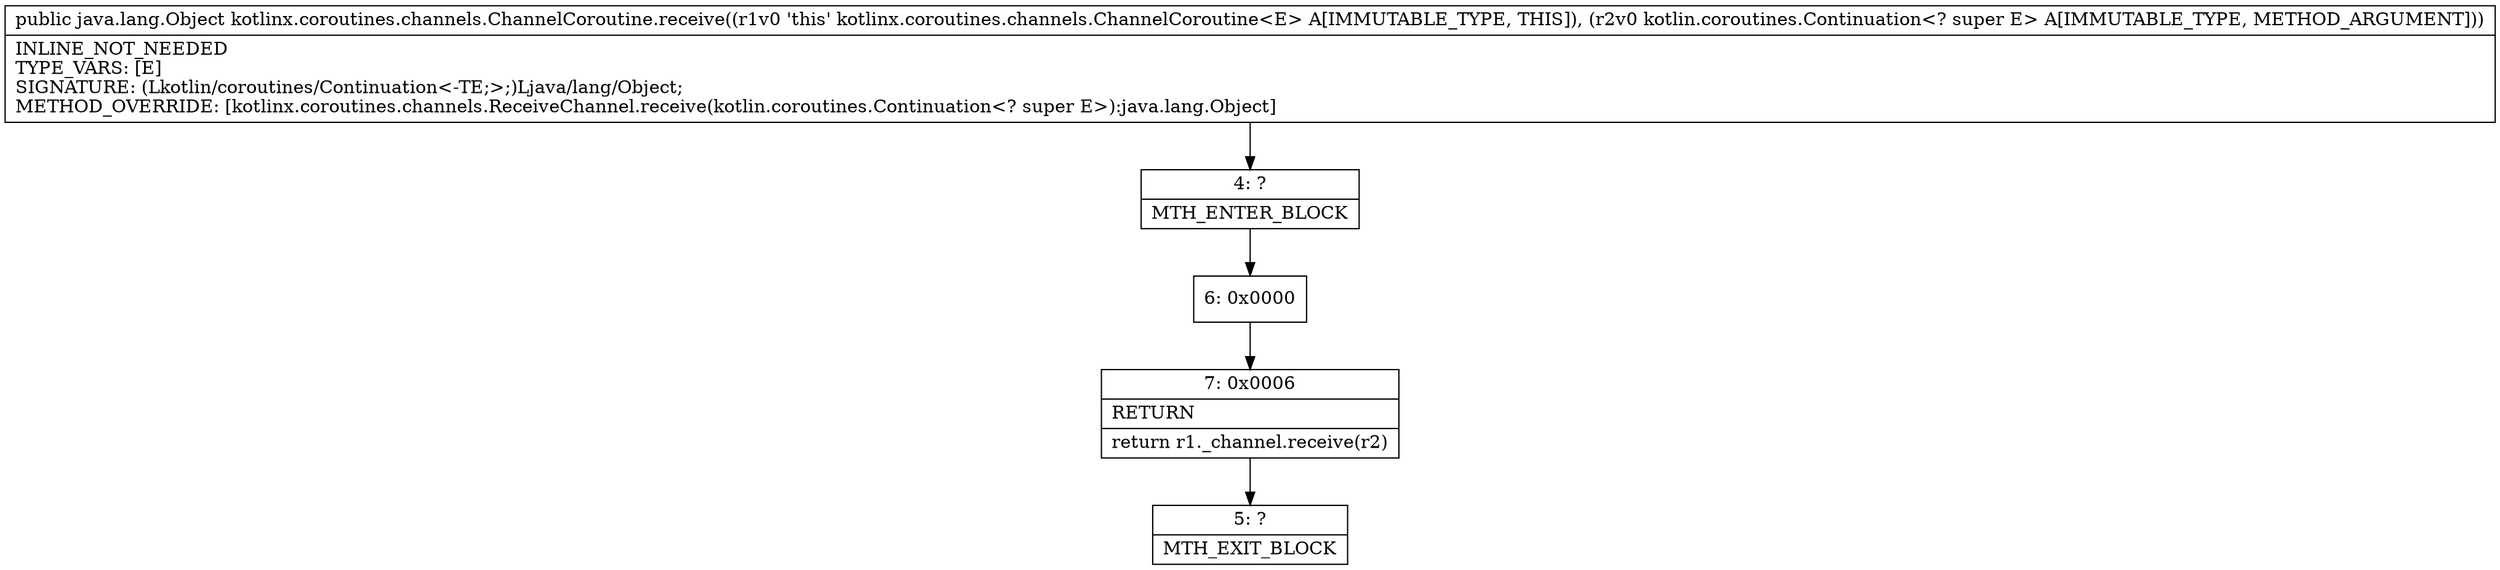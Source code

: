 digraph "CFG forkotlinx.coroutines.channels.ChannelCoroutine.receive(Lkotlin\/coroutines\/Continuation;)Ljava\/lang\/Object;" {
Node_4 [shape=record,label="{4\:\ ?|MTH_ENTER_BLOCK\l}"];
Node_6 [shape=record,label="{6\:\ 0x0000}"];
Node_7 [shape=record,label="{7\:\ 0x0006|RETURN\l|return r1._channel.receive(r2)\l}"];
Node_5 [shape=record,label="{5\:\ ?|MTH_EXIT_BLOCK\l}"];
MethodNode[shape=record,label="{public java.lang.Object kotlinx.coroutines.channels.ChannelCoroutine.receive((r1v0 'this' kotlinx.coroutines.channels.ChannelCoroutine\<E\> A[IMMUTABLE_TYPE, THIS]), (r2v0 kotlin.coroutines.Continuation\<? super E\> A[IMMUTABLE_TYPE, METHOD_ARGUMENT]))  | INLINE_NOT_NEEDED\lTYPE_VARS: [E]\lSIGNATURE: (Lkotlin\/coroutines\/Continuation\<\-TE;\>;)Ljava\/lang\/Object;\lMETHOD_OVERRIDE: [kotlinx.coroutines.channels.ReceiveChannel.receive(kotlin.coroutines.Continuation\<? super E\>):java.lang.Object]\l}"];
MethodNode -> Node_4;Node_4 -> Node_6;
Node_6 -> Node_7;
Node_7 -> Node_5;
}

